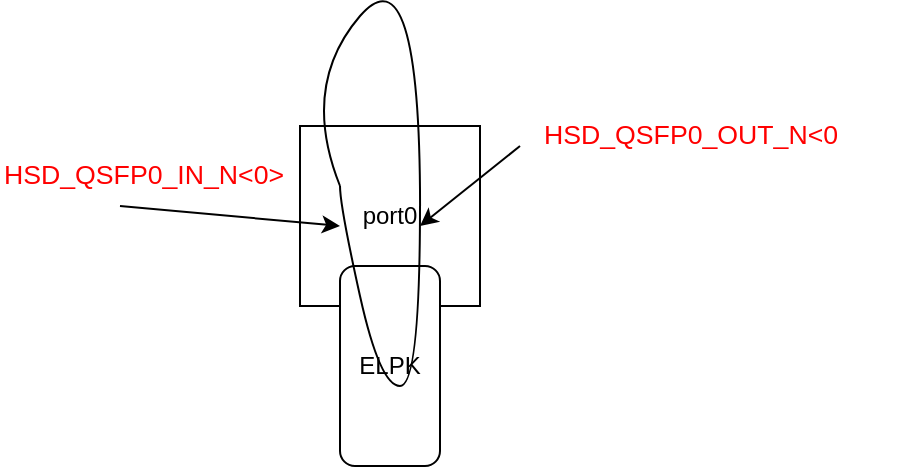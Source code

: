 <mxfile version="24.8.4">
  <diagram name="Page-1" id="b2zniBw21khSps9ZilcA">
    <mxGraphModel dx="1876" dy="503" grid="1" gridSize="10" guides="1" tooltips="1" connect="1" arrows="1" fold="1" page="1" pageScale="1" pageWidth="850" pageHeight="1100" math="0" shadow="0">
      <root>
        <mxCell id="0" />
        <mxCell id="1" parent="0" />
        <mxCell id="4N1f6_pCvYBsWOWKFBYq-1" value="port0" style="whiteSpace=wrap;html=1;aspect=fixed;" vertex="1" parent="1">
          <mxGeometry x="80" y="100" width="90" height="90" as="geometry" />
        </mxCell>
        <mxCell id="4N1f6_pCvYBsWOWKFBYq-2" value="ELPK" style="rounded=1;whiteSpace=wrap;html=1;" vertex="1" parent="1">
          <mxGeometry x="100" y="170" width="50" height="100" as="geometry" />
        </mxCell>
        <mxCell id="4N1f6_pCvYBsWOWKFBYq-4" value="&lt;span lang=&quot;EN-US&quot; style=&quot;font-size:10.0pt;font-family:&#xa;&amp;quot;Arial&amp;quot;,sans-serif;mso-fareast-font-family:SimSun;color:red;mso-ansi-language:&#xa;EN-US;mso-fareast-language:ZH-CN;mso-bidi-language:AR-SA&quot;&gt;HSD_QSFP0_IN_N&amp;lt;0&amp;gt;&lt;/span&gt;" style="text;whiteSpace=wrap;html=1;" vertex="1" parent="1">
          <mxGeometry x="-70" y="110" width="80" height="30" as="geometry" />
        </mxCell>
        <mxCell id="4N1f6_pCvYBsWOWKFBYq-8" value="&lt;span lang=&quot;EN-US&quot; style=&quot;font-size:10.0pt;font-family:&#xa;&amp;quot;Arial&amp;quot;,sans-serif;mso-fareast-font-family:SimSun;color:red;mso-ansi-language:&#xa;EN-US;mso-fareast-language:ZH-CN;mso-bidi-language:AR-SA&quot;&gt;HSD_QSFP0_OUT_N&amp;lt;0&lt;/span&gt;" style="text;whiteSpace=wrap;html=1;" vertex="1" parent="1">
          <mxGeometry x="200" y="90" width="180" height="40" as="geometry" />
        </mxCell>
        <mxCell id="4N1f6_pCvYBsWOWKFBYq-9" value="" style="endArrow=none;html=1;rounded=0;curved=1;entryX=0.667;entryY=0.444;entryDx=0;entryDy=0;entryPerimeter=0;" edge="1" parent="1" target="4N1f6_pCvYBsWOWKFBYq-1">
          <mxGeometry width="50" height="50" relative="1" as="geometry">
            <mxPoint x="100" y="130" as="sourcePoint" />
            <mxPoint x="180" y="130" as="targetPoint" />
            <Array as="points">
              <mxPoint x="80" y="80" />
              <mxPoint x="140" y="10" />
            </Array>
          </mxGeometry>
        </mxCell>
        <mxCell id="4N1f6_pCvYBsWOWKFBYq-10" value="" style="endArrow=none;html=1;rounded=0;curved=1;" edge="1" parent="1">
          <mxGeometry width="50" height="50" relative="1" as="geometry">
            <mxPoint x="100" y="130" as="sourcePoint" />
            <mxPoint x="140" y="140" as="targetPoint" />
            <Array as="points">
              <mxPoint x="100" y="140" />
              <mxPoint x="120" y="230" />
              <mxPoint x="140" y="230" />
            </Array>
          </mxGeometry>
        </mxCell>
        <mxCell id="4N1f6_pCvYBsWOWKFBYq-11" value="" style="endArrow=classic;html=1;rounded=0;curved=1;exitX=0.75;exitY=1;exitDx=0;exitDy=0;" edge="1" parent="1" source="4N1f6_pCvYBsWOWKFBYq-4">
          <mxGeometry width="50" height="50" relative="1" as="geometry">
            <mxPoint y="190" as="sourcePoint" />
            <mxPoint x="100" y="150" as="targetPoint" />
          </mxGeometry>
        </mxCell>
        <mxCell id="4N1f6_pCvYBsWOWKFBYq-12" value="" style="endArrow=classic;html=1;rounded=0;curved=1;" edge="1" parent="1">
          <mxGeometry width="50" height="50" relative="1" as="geometry">
            <mxPoint x="190" y="110" as="sourcePoint" />
            <mxPoint x="140" y="150" as="targetPoint" />
          </mxGeometry>
        </mxCell>
      </root>
    </mxGraphModel>
  </diagram>
</mxfile>
